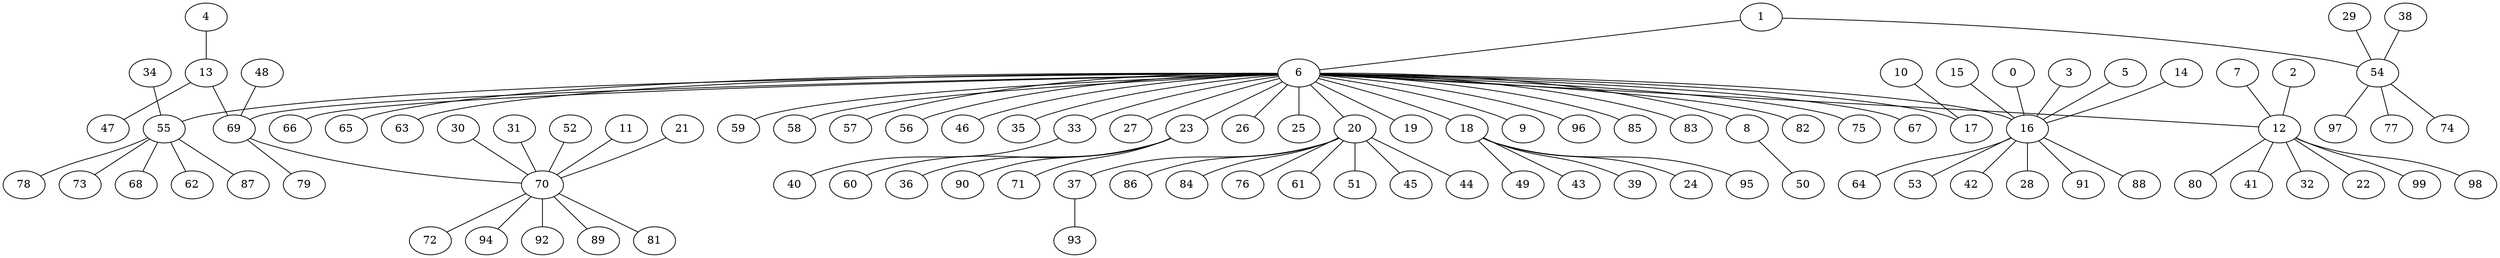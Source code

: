 graph Geo_100_r4_BFS {
6;
1;
96;
85;
83;
82;
75;
69;
67;
66;
65;
63;
59;
58;
57;
56;
55;
46;
35;
33;
27;
26;
25;
23;
20;
19;
18;
17;
16;
12;
9;
8;
50;
2;
7;
99;
98;
80;
41;
32;
22;
0;
3;
5;
14;
15;
91;
88;
64;
53;
42;
28;
10;
95;
49;
43;
39;
24;
86;
84;
76;
61;
51;
45;
44;
37;
90;
71;
60;
36;
40;
34;
87;
78;
73;
68;
62;
13;
48;
79;
70;
54;
29;
38;
97;
77;
74;
11;
21;
30;
31;
52;
94;
92;
89;
81;
72;
4;
47;
93;
1 -- 6;
6 -- 96;
6 -- 85;
6 -- 83;
6 -- 82;
6 -- 75;
6 -- 69;
6 -- 67;
6 -- 66;
6 -- 65;
6 -- 63;
6 -- 59;
6 -- 58;
6 -- 57;
6 -- 56;
6 -- 55;
6 -- 46;
6 -- 35;
6 -- 33;
6 -- 27;
6 -- 26;
6 -- 25;
6 -- 23;
6 -- 20;
6 -- 19;
6 -- 18;
6 -- 17;
6 -- 16;
6 -- 12;
6 -- 9;
6 -- 8;
8 -- 50;
2 -- 12;
7 -- 12;
12 -- 99;
12 -- 98;
12 -- 80;
12 -- 41;
12 -- 32;
12 -- 22;
0 -- 16;
3 -- 16;
5 -- 16;
14 -- 16;
15 -- 16;
16 -- 91;
16 -- 88;
16 -- 64;
16 -- 53;
16 -- 42;
16 -- 28;
10 -- 17;
18 -- 95;
18 -- 49;
18 -- 43;
18 -- 39;
18 -- 24;
20 -- 86;
20 -- 84;
20 -- 76;
20 -- 61;
20 -- 51;
20 -- 45;
20 -- 44;
20 -- 37;
23 -- 90;
23 -- 71;
23 -- 60;
23 -- 36;
33 -- 40;
34 -- 55;
55 -- 87;
55 -- 78;
55 -- 73;
55 -- 68;
55 -- 62;
13 -- 69;
48 -- 69;
69 -- 79;
69 -- 70;
1 -- 54;
29 -- 54;
38 -- 54;
54 -- 97;
54 -- 77;
54 -- 74;
11 -- 70;
21 -- 70;
30 -- 70;
31 -- 70;
52 -- 70;
70 -- 94;
70 -- 92;
70 -- 89;
70 -- 81;
70 -- 72;
4 -- 13;
13 -- 47;
37 -- 93;
}